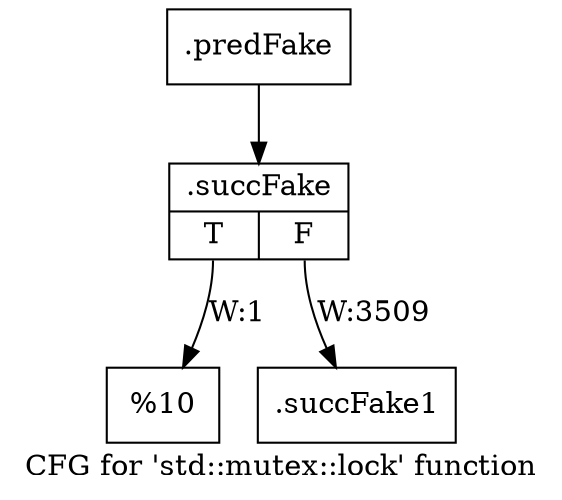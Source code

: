 digraph "CFG for 'std::mutex::lock' function" {
	label="CFG for 'std::mutex::lock' function";

	Node0x58d0600 [shape=record,filename="",linenumber="",label="{.predFake}"];
	Node0x58d0600 -> Node0x509bfb0[ callList="" memoryops="" filename="/mnt/xilinx/Vitis_HLS/2021.2/tps/lnx64/gcc-6.2.0/lib/gcc/x86_64-pc-linux-gnu/6.2.0/../../../../include/c++/6.2.0/bits/std_mutex.h" execusionnum="3508"];
	Node0x509bfb0 [shape=record,filename="/mnt/xilinx/Vitis_HLS/2021.2/tps/lnx64/gcc-6.2.0/lib/gcc/x86_64-pc-linux-gnu/6.2.0/../../../../include/c++/6.2.0/bits/std_mutex.h",linenumber="106",label="{.succFake|{<s0>T|<s1>F}}"];
	Node0x509bfb0:s0 -> Node0x58d1ce0[label="W:1"];
	Node0x509bfb0:s1 -> Node0x509bb40[label="W:3509" callList="" memoryops="" filename="/mnt/xilinx/Vitis_HLS/2021.2/tps/lnx64/gcc-6.2.0/lib/gcc/x86_64-pc-linux-gnu/6.2.0/../../../../include/c++/6.2.0/bits/std_mutex.h" execusionnum="3508"];
	Node0x58d1ce0 [shape=record,filename="/mnt/xilinx/Vitis_HLS/2021.2/tps/lnx64/gcc-6.2.0/lib/gcc/x86_64-pc-linux-gnu/6.2.0/../../../../include/c++/6.2.0/bits/std_mutex.h",linenumber="107",label="{%10}"];
	Node0x509bb40 [shape=record,filename="/mnt/xilinx/Vitis_HLS/2021.2/tps/lnx64/gcc-6.2.0/lib/gcc/x86_64-pc-linux-gnu/6.2.0/../../../../include/c++/6.2.0/bits/std_mutex.h",linenumber="108",label="{.succFake1}"];
}
